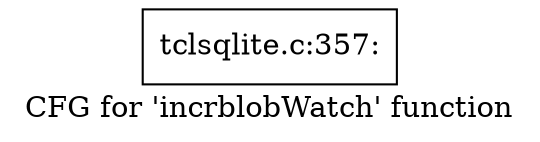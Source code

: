 digraph "CFG for 'incrblobWatch' function" {
	label="CFG for 'incrblobWatch' function";

	Node0x55a735b021d0 [shape=record,label="{tclsqlite.c:357:}"];
}
